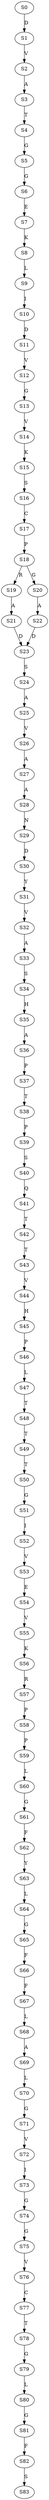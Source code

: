 strict digraph  {
	S0 -> S1 [ label = D ];
	S1 -> S2 [ label = V ];
	S2 -> S3 [ label = A ];
	S3 -> S4 [ label = T ];
	S4 -> S5 [ label = G ];
	S5 -> S6 [ label = G ];
	S6 -> S7 [ label = E ];
	S7 -> S8 [ label = K ];
	S8 -> S9 [ label = L ];
	S9 -> S10 [ label = I ];
	S10 -> S11 [ label = D ];
	S11 -> S12 [ label = V ];
	S12 -> S13 [ label = G ];
	S13 -> S14 [ label = V ];
	S14 -> S15 [ label = K ];
	S15 -> S16 [ label = S ];
	S16 -> S17 [ label = C ];
	S17 -> S18 [ label = P ];
	S18 -> S19 [ label = R ];
	S18 -> S20 [ label = G ];
	S19 -> S21 [ label = A ];
	S20 -> S22 [ label = A ];
	S21 -> S23 [ label = D ];
	S22 -> S23 [ label = D ];
	S23 -> S24 [ label = S ];
	S24 -> S25 [ label = A ];
	S25 -> S26 [ label = V ];
	S26 -> S27 [ label = A ];
	S27 -> S28 [ label = A ];
	S28 -> S29 [ label = N ];
	S29 -> S30 [ label = D ];
	S30 -> S31 [ label = Y ];
	S31 -> S32 [ label = V ];
	S32 -> S33 [ label = A ];
	S33 -> S34 [ label = S ];
	S34 -> S35 [ label = H ];
	S35 -> S36 [ label = A ];
	S36 -> S37 [ label = P ];
	S37 -> S38 [ label = T ];
	S38 -> S39 [ label = P ];
	S39 -> S40 [ label = S ];
	S40 -> S41 [ label = Q ];
	S41 -> S42 [ label = T ];
	S42 -> S43 [ label = T ];
	S43 -> S44 [ label = V ];
	S44 -> S45 [ label = H ];
	S45 -> S46 [ label = P ];
	S46 -> S47 [ label = L ];
	S47 -> S48 [ label = T ];
	S48 -> S49 [ label = T ];
	S49 -> S50 [ label = T ];
	S50 -> S51 [ label = G ];
	S51 -> S52 [ label = I ];
	S52 -> S53 [ label = V ];
	S53 -> S54 [ label = E ];
	S54 -> S55 [ label = V ];
	S55 -> S56 [ label = K ];
	S56 -> S57 [ label = R ];
	S57 -> S58 [ label = P ];
	S58 -> S59 [ label = P ];
	S59 -> S60 [ label = L ];
	S60 -> S61 [ label = G ];
	S61 -> S62 [ label = F ];
	S62 -> S63 [ label = Y ];
	S63 -> S64 [ label = L ];
	S64 -> S65 [ label = G ];
	S65 -> S66 [ label = F ];
	S66 -> S67 [ label = F ];
	S67 -> S68 [ label = L ];
	S68 -> S69 [ label = A ];
	S69 -> S70 [ label = L ];
	S70 -> S71 [ label = G ];
	S71 -> S72 [ label = V ];
	S72 -> S73 [ label = I ];
	S73 -> S74 [ label = G ];
	S74 -> S75 [ label = G ];
	S75 -> S76 [ label = V ];
	S76 -> S77 [ label = C ];
	S77 -> S78 [ label = T ];
	S78 -> S79 [ label = G ];
	S79 -> S80 [ label = L ];
	S80 -> S81 [ label = G ];
	S81 -> S82 [ label = F ];
	S82 -> S83 [ label = S ];
}
